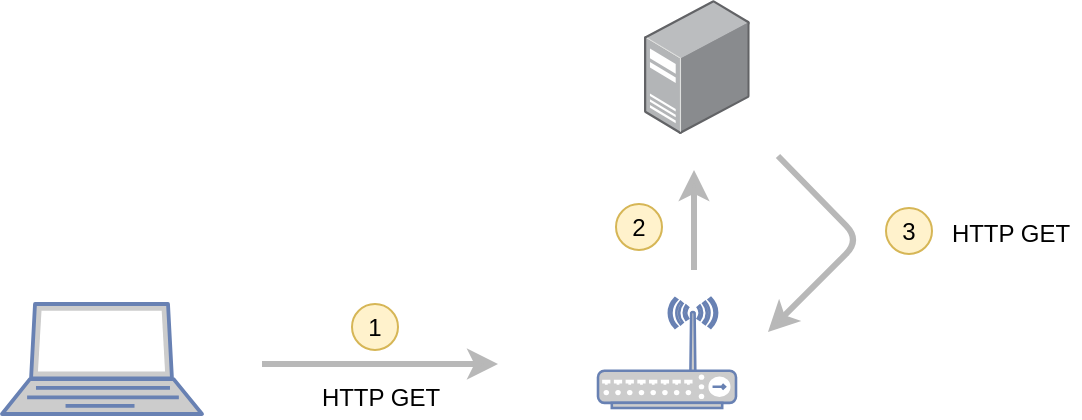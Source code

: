 <mxfile version="13.5.1" type="github">
  <diagram id="l56CjqGkB6kQWcgfxgll" name="Page-1">
    <mxGraphModel dx="888" dy="174" grid="0" gridSize="10" guides="1" tooltips="1" connect="1" arrows="1" fold="1" page="0" pageScale="1" pageWidth="850" pageHeight="1100" math="0" shadow="0">
      <root>
        <mxCell id="0" />
        <mxCell id="1" parent="0" />
        <mxCell id="2-9A5GTCEi-F7P2OKU_l-25" value="" style="fontColor=#0066CC;verticalAlign=top;verticalLabelPosition=bottom;labelPosition=center;align=center;html=1;outlineConnect=0;fillColor=#CCCCCC;strokeColor=#6881B3;gradientColor=none;gradientDirection=north;strokeWidth=2;shape=mxgraph.networks.laptop;" vertex="1" parent="1">
          <mxGeometry x="146" y="628" width="100" height="55" as="geometry" />
        </mxCell>
        <mxCell id="2-9A5GTCEi-F7P2OKU_l-26" value="" style="fontColor=#0066CC;verticalAlign=top;verticalLabelPosition=bottom;labelPosition=center;align=center;html=1;outlineConnect=0;fillColor=#CCCCCC;strokeColor=#6881B3;gradientColor=none;gradientDirection=north;strokeWidth=2;shape=mxgraph.networks.wireless_hub;" vertex="1" parent="1">
          <mxGeometry x="444" y="625" width="69" height="55" as="geometry" />
        </mxCell>
        <mxCell id="2-9A5GTCEi-F7P2OKU_l-28" value="" style="points=[];aspect=fixed;html=1;align=center;shadow=0;dashed=0;image;image=img/lib/allied_telesis/computer_and_terminals/Server_Desktop.svg;" vertex="1" parent="1">
          <mxGeometry x="467" y="476" width="52.86" height="67" as="geometry" />
        </mxCell>
        <mxCell id="2-9A5GTCEi-F7P2OKU_l-38" value="" style="endArrow=classic;html=1;strokeWidth=3;fillColor=#f5f5f5;strokeColor=#B8B8B8;" edge="1" parent="1">
          <mxGeometry width="50" height="50" relative="1" as="geometry">
            <mxPoint x="534" y="554" as="sourcePoint" />
            <mxPoint x="529" y="642" as="targetPoint" />
            <Array as="points">
              <mxPoint x="575" y="596" />
            </Array>
          </mxGeometry>
        </mxCell>
        <mxCell id="2-9A5GTCEi-F7P2OKU_l-39" value="" style="endArrow=classic;html=1;strokeWidth=3;fillColor=#f5f5f5;strokeColor=#B8B8B8;" edge="1" parent="1">
          <mxGeometry width="50" height="50" relative="1" as="geometry">
            <mxPoint x="276" y="658" as="sourcePoint" />
            <mxPoint x="394" y="658" as="targetPoint" />
          </mxGeometry>
        </mxCell>
        <mxCell id="2-9A5GTCEi-F7P2OKU_l-40" value="" style="endArrow=classic;html=1;strokeWidth=3;fillColor=#f5f5f5;strokeColor=#B8B8B8;" edge="1" parent="1">
          <mxGeometry width="50" height="50" relative="1" as="geometry">
            <mxPoint x="492" y="611" as="sourcePoint" />
            <mxPoint x="492" y="561" as="targetPoint" />
          </mxGeometry>
        </mxCell>
        <mxCell id="2-9A5GTCEi-F7P2OKU_l-41" value="1" style="ellipse;whiteSpace=wrap;html=1;aspect=fixed;fillColor=#fff2cc;strokeColor=#d6b656;" vertex="1" parent="1">
          <mxGeometry x="321" y="628" width="23" height="23" as="geometry" />
        </mxCell>
        <mxCell id="2-9A5GTCEi-F7P2OKU_l-44" value="2" style="ellipse;whiteSpace=wrap;html=1;aspect=fixed;fillColor=#fff2cc;strokeColor=#d6b656;" vertex="1" parent="1">
          <mxGeometry x="453" y="578" width="23" height="23" as="geometry" />
        </mxCell>
        <mxCell id="2-9A5GTCEi-F7P2OKU_l-45" value="3" style="ellipse;whiteSpace=wrap;html=1;aspect=fixed;fillColor=#fff2cc;strokeColor=#d6b656;" vertex="1" parent="1">
          <mxGeometry x="588" y="580" width="23" height="23" as="geometry" />
        </mxCell>
        <mxCell id="2-9A5GTCEi-F7P2OKU_l-46" value="HTTP GET" style="text;html=1;strokeColor=none;fillColor=none;align=center;verticalAlign=middle;whiteSpace=wrap;rounded=0;" vertex="1" parent="1">
          <mxGeometry x="301" y="665" width="69" height="20" as="geometry" />
        </mxCell>
        <mxCell id="2-9A5GTCEi-F7P2OKU_l-48" value="HTTP GET" style="text;html=1;strokeColor=none;fillColor=none;align=center;verticalAlign=middle;whiteSpace=wrap;rounded=0;" vertex="1" parent="1">
          <mxGeometry x="616" y="583" width="69" height="20" as="geometry" />
        </mxCell>
      </root>
    </mxGraphModel>
  </diagram>
</mxfile>
